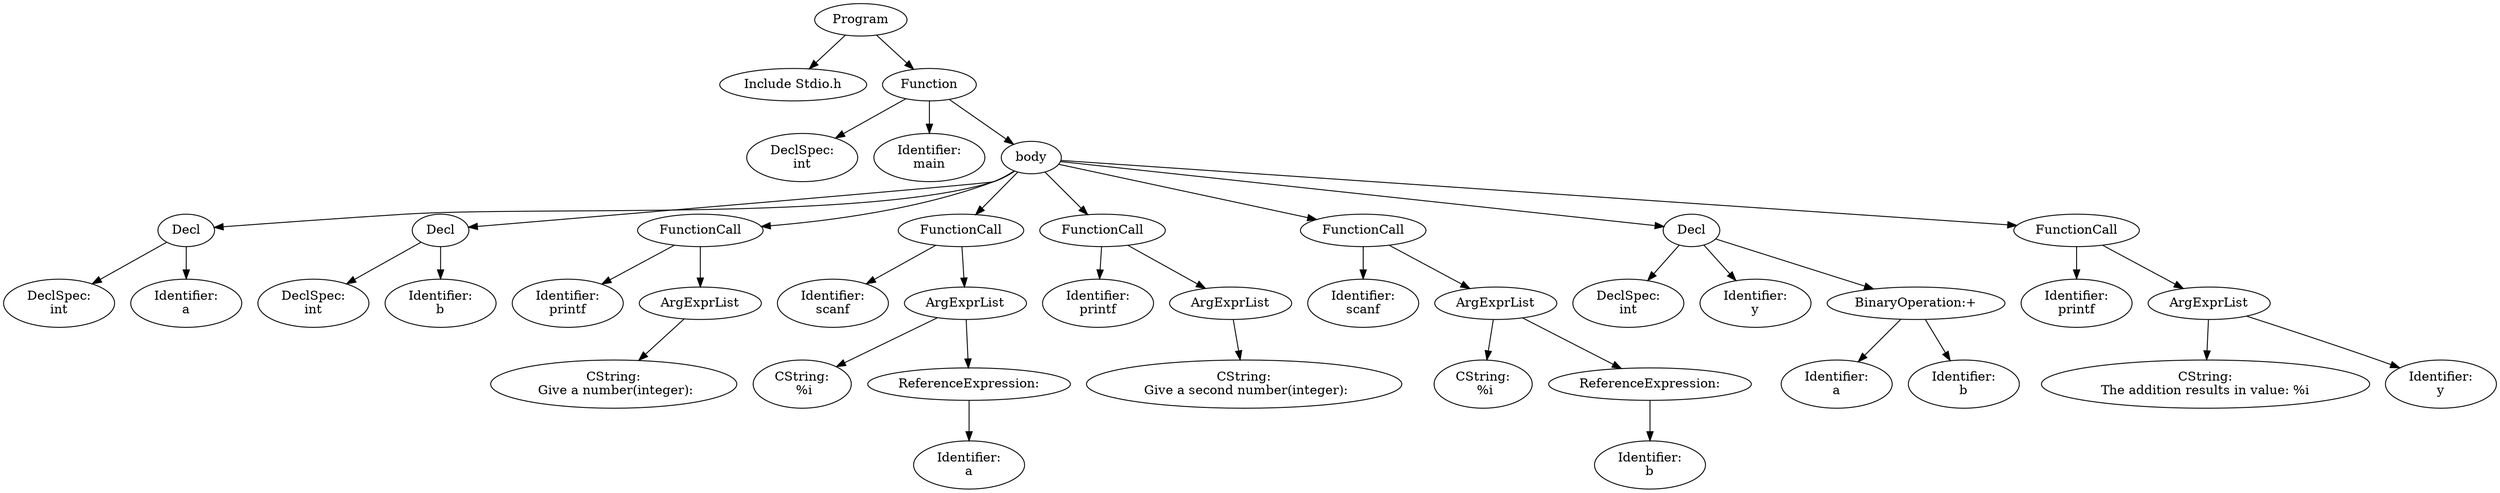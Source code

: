 digraph G {
0 [label="Program"];
0 -> 1;
1[label="Include Stdio.h"];
0 -> 2;
2 [label="Function"];
 2->3;
3 [label = "DeclSpec:
int"];
2->4;
4[label="Identifier:
main"];
2->5;
5[ label = "body"];
5->6;
6 [label="Decl" ];
6->7;
7 [label = "DeclSpec:
int"];
6->8;
8[label="Identifier:
a"];
5->9;
9 [label="Decl" ];
9->10;
10 [label = "DeclSpec:
int"];
9->11;
11[label="Identifier:
b"];
5->13;
13 [ label = "FunctionCall"];
13->14;
14[label="Identifier:
printf"];
13->15;
15 [ label = "ArgExprList"];
15->16;
16[label="CString:
 Give a number(integer):\n"];
5->18;
18 [ label = "FunctionCall"];
18->19;
19[label="Identifier:
scanf"];
18->20;
20 [ label = "ArgExprList"];
20->21;
21[label="CString:
 %i"];
20->22;
22 [ label = "ReferenceExpression:
"];
22->23;
23[label="Identifier:
a"];
5->25;
25 [ label = "FunctionCall"];
25->26;
26[label="Identifier:
printf"];
25->27;
27 [ label = "ArgExprList"];
27->28;
28[label="CString:
 Give a second number(integer):\n"];
5->30;
30 [ label = "FunctionCall"];
30->31;
31[label="Identifier:
scanf"];
30->32;
32 [ label = "ArgExprList"];
32->33;
33[label="CString:
 %i"];
32->34;
34 [ label = "ReferenceExpression:
"];
34->35;
35[label="Identifier:
b"];
5->36;
36 [label="Decl" ];
36->37;
37 [label = "DeclSpec:
int"];
36->38;
38[label="Identifier:
y"];
36->39;
39 [label = "BinaryOperation:+"];
39->40;
40[label="Identifier:
a"];
39->41;
41[label="Identifier:
b"];
5->43;
43 [ label = "FunctionCall"];
43->44;
44[label="Identifier:
printf"];
43->45;
45 [ label = "ArgExprList"];
45->46;
46[label="CString:
 The addition results in value: %i \n"];
45->47;
47[label="Identifier:
y"];
}